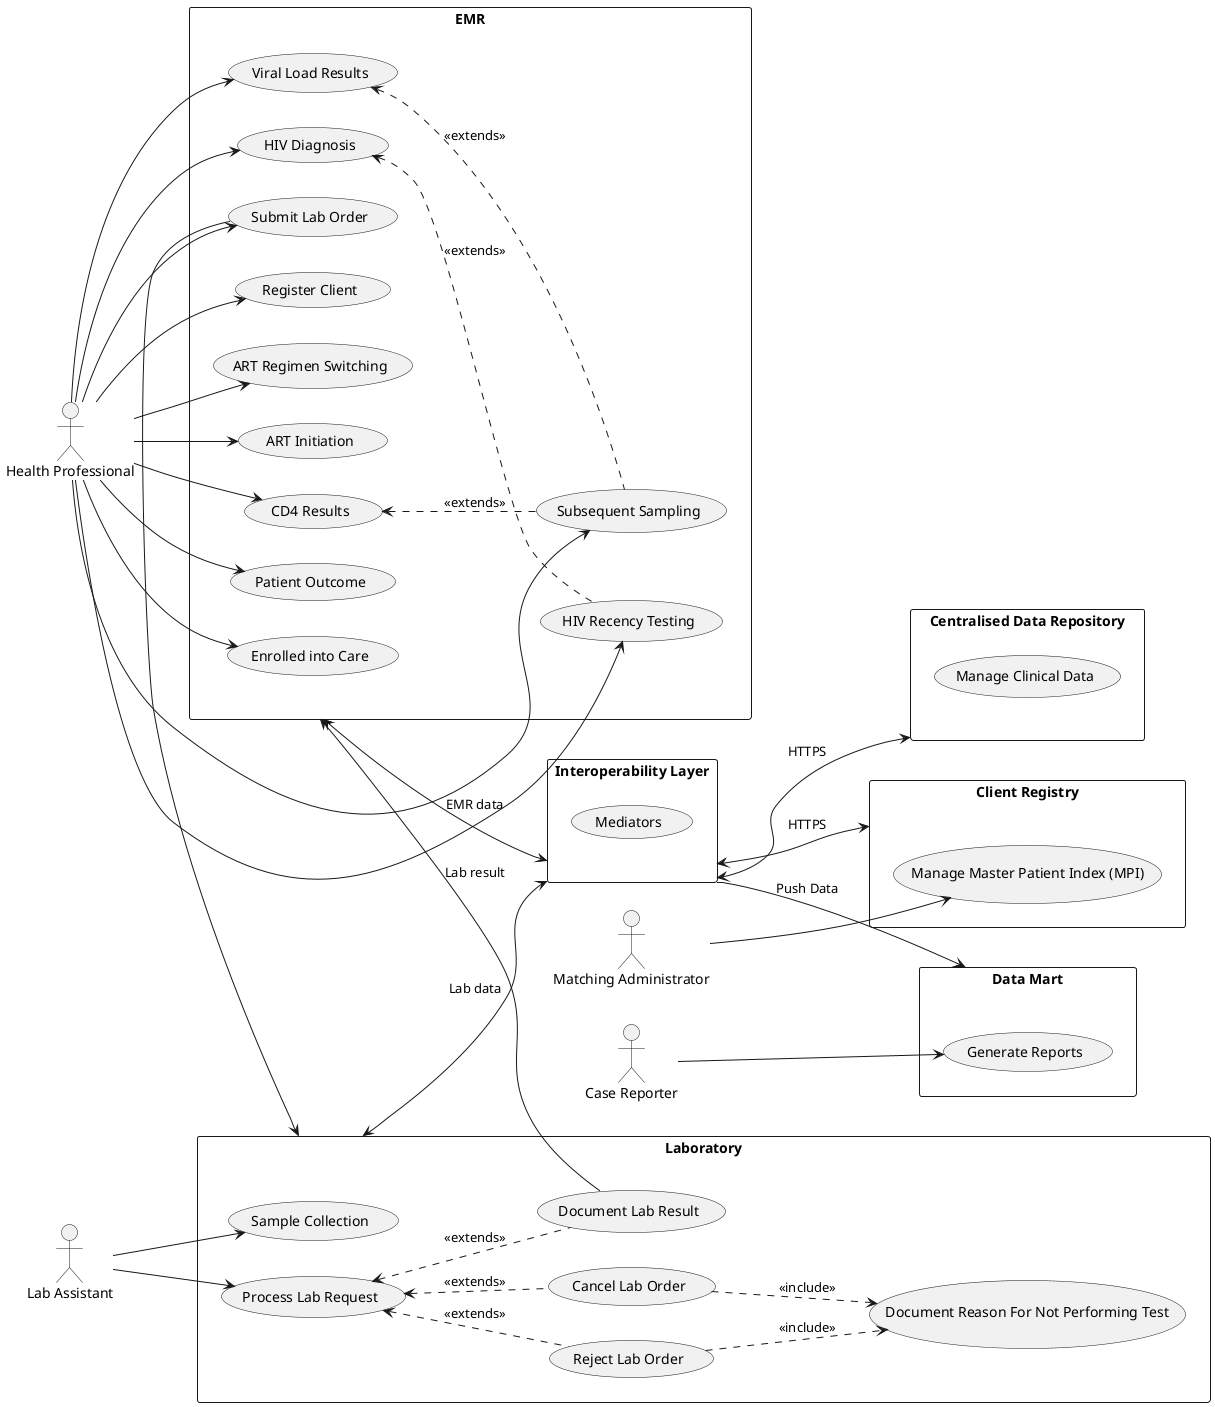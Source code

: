 @startuml UseCaseDiagram
left to right direction
actor "Health Professional" as professional
rectangle EMR {
  usecase "Register Client" as UC1
  usecase "ART Regimen Switching" as UC2
  usecase "ART Initiation" as UC3
  usecase "CD4 Results" as UC4
  usecase "Patient Outcome" as UC5
  usecase "Enrolled into Care" as UC6
  usecase "HIV Diagnosis" as UC7
  usecase "Viral Load Results" as UC8
  usecase "Subsequent Sampling" as UC9
  usecase "Submit Lab Order" as UC10
  usecase "HIV Recency Testing" as UC11
}

professional --> UC1
professional --> UC2
professional --> UC3
professional --> UC4
professional --> UC5
professional --> UC6
professional --> UC7
professional --> UC8
professional --> UC9
professional --> UC10
professional --> UC11

(UC4) <.. (UC9) : "<<extends>>"
(UC8) <.. (UC9) : "<<extends>>"
(UC7) <.. (UC11) : "<<extends>>"


actor "Lab Assistant" as labAssistant
rectangle Laboratory {
  usecase "Sample Collection" as UC14
  usecase "Process Lab Request" as UC15
  usecase "Document Lab Result" as UC16
  usecase "Reject Lab Order" as UC17
  usecase "Cancel Lab Order" as UC18
  usecase "Document Reason For Not Performing Test" as UC19
}

labAssistant --> UC14
labAssistant --> UC15


(UC15) <.. (UC16) : "<<extends>>"
(UC15) <.. (UC17) : "<<extends>>"
(UC15) <.. (UC18) : "<<extends>>"

(UC18) ..> (UC19) : "<<include>>"
(UC17) ..> (UC19) : "<<include>>"

(UC10) --> Laboratory

(UC16) --> EMR : "Lab result"

'actor "Interoperability Layer" as iol

rectangle "Interoperability Layer" as iol {
  usecase "Mediators" as UC23
}

rectangle "Centralised Data Repository" as cdr {
  usecase "Manage Clinical Data" as UC20
}

iol <--> cdr : "HTTPS"

EMR <--> iol : "EMR data"
Laboratory <--> iol : "Lab data"


actor "Matching Administrator" as macthingAdmin
rectangle "Client Registry" as cr {
  usecase "Manage Master Patient Index (MPI)" as UC21
}

macthingAdmin --> UC21

iol <--> cr : "HTTPS"

actor "Case Reporter" as caseReporter
rectangle "Data Mart" as dm {
  usecase "Generate Reports" as UC22
}

caseReporter --> UC22

'cdr --> dm : "Push Data"
'cr --> dm : "Push Data"
iol --> dm : "Push Data"

@enduml
